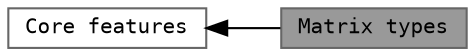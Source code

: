 digraph "Matrix types"
{
 // LATEX_PDF_SIZE
  bgcolor="transparent";
  edge [fontname=Terminal,fontsize=10,labelfontname=Helvetica,labelfontsize=10];
  node [fontname=Terminal,fontsize=10,shape=box,height=0.2,width=0.4];
  rankdir=LR;
  Node2 [label="Core features",height=0.2,width=0.4,color="grey40", fillcolor="white", style="filled",URL="$group__core.html",tooltip="Features that implement in C++ the GLSL specification as closely as possible."];
  Node1 [label="Matrix types",height=0.2,width=0.4,color="gray40", fillcolor="grey60", style="filled", fontcolor="black",tooltip=" "];
  Node2->Node1 [shape=plaintext, dir="back", style="solid"];
}
